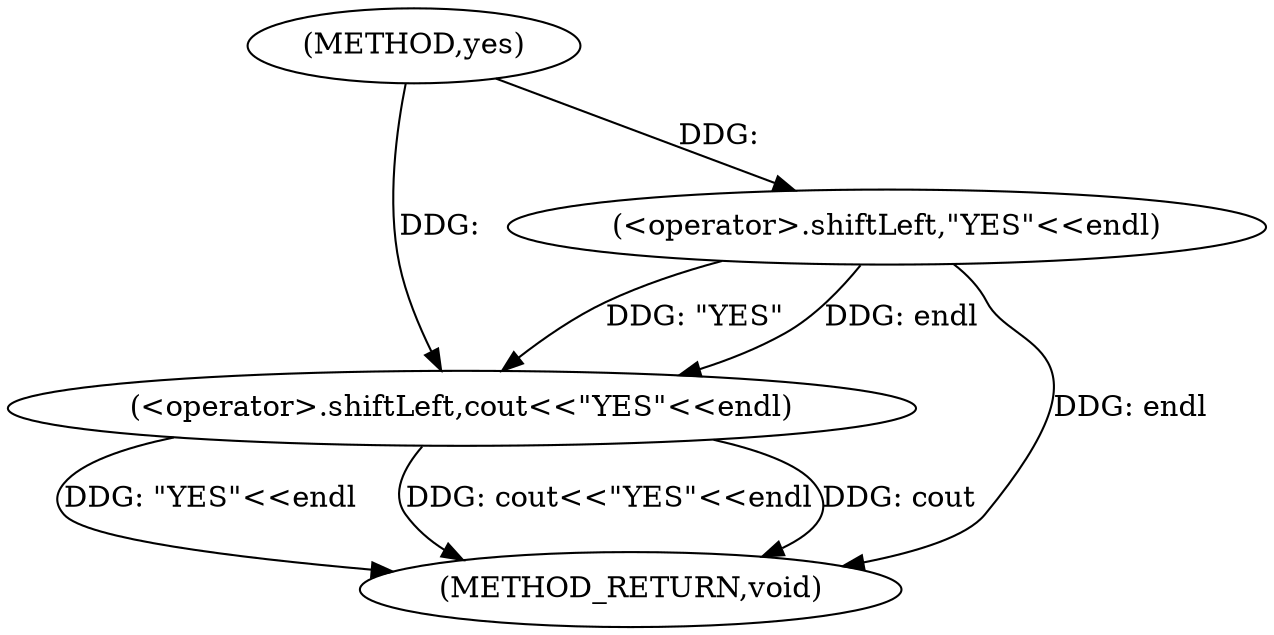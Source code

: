 digraph "yes" {  
"1000313" [label = "(METHOD,yes)" ]
"1000320" [label = "(METHOD_RETURN,void)" ]
"1000315" [label = "(<operator>.shiftLeft,cout<<\"YES\"<<endl)" ]
"1000317" [label = "(<operator>.shiftLeft,\"YES\"<<endl)" ]
  "1000315" -> "1000320"  [ label = "DDG: \"YES\"<<endl"] 
  "1000315" -> "1000320"  [ label = "DDG: cout<<\"YES\"<<endl"] 
  "1000317" -> "1000320"  [ label = "DDG: endl"] 
  "1000315" -> "1000320"  [ label = "DDG: cout"] 
  "1000313" -> "1000315"  [ label = "DDG: "] 
  "1000317" -> "1000315"  [ label = "DDG: \"YES\""] 
  "1000317" -> "1000315"  [ label = "DDG: endl"] 
  "1000313" -> "1000317"  [ label = "DDG: "] 
}
